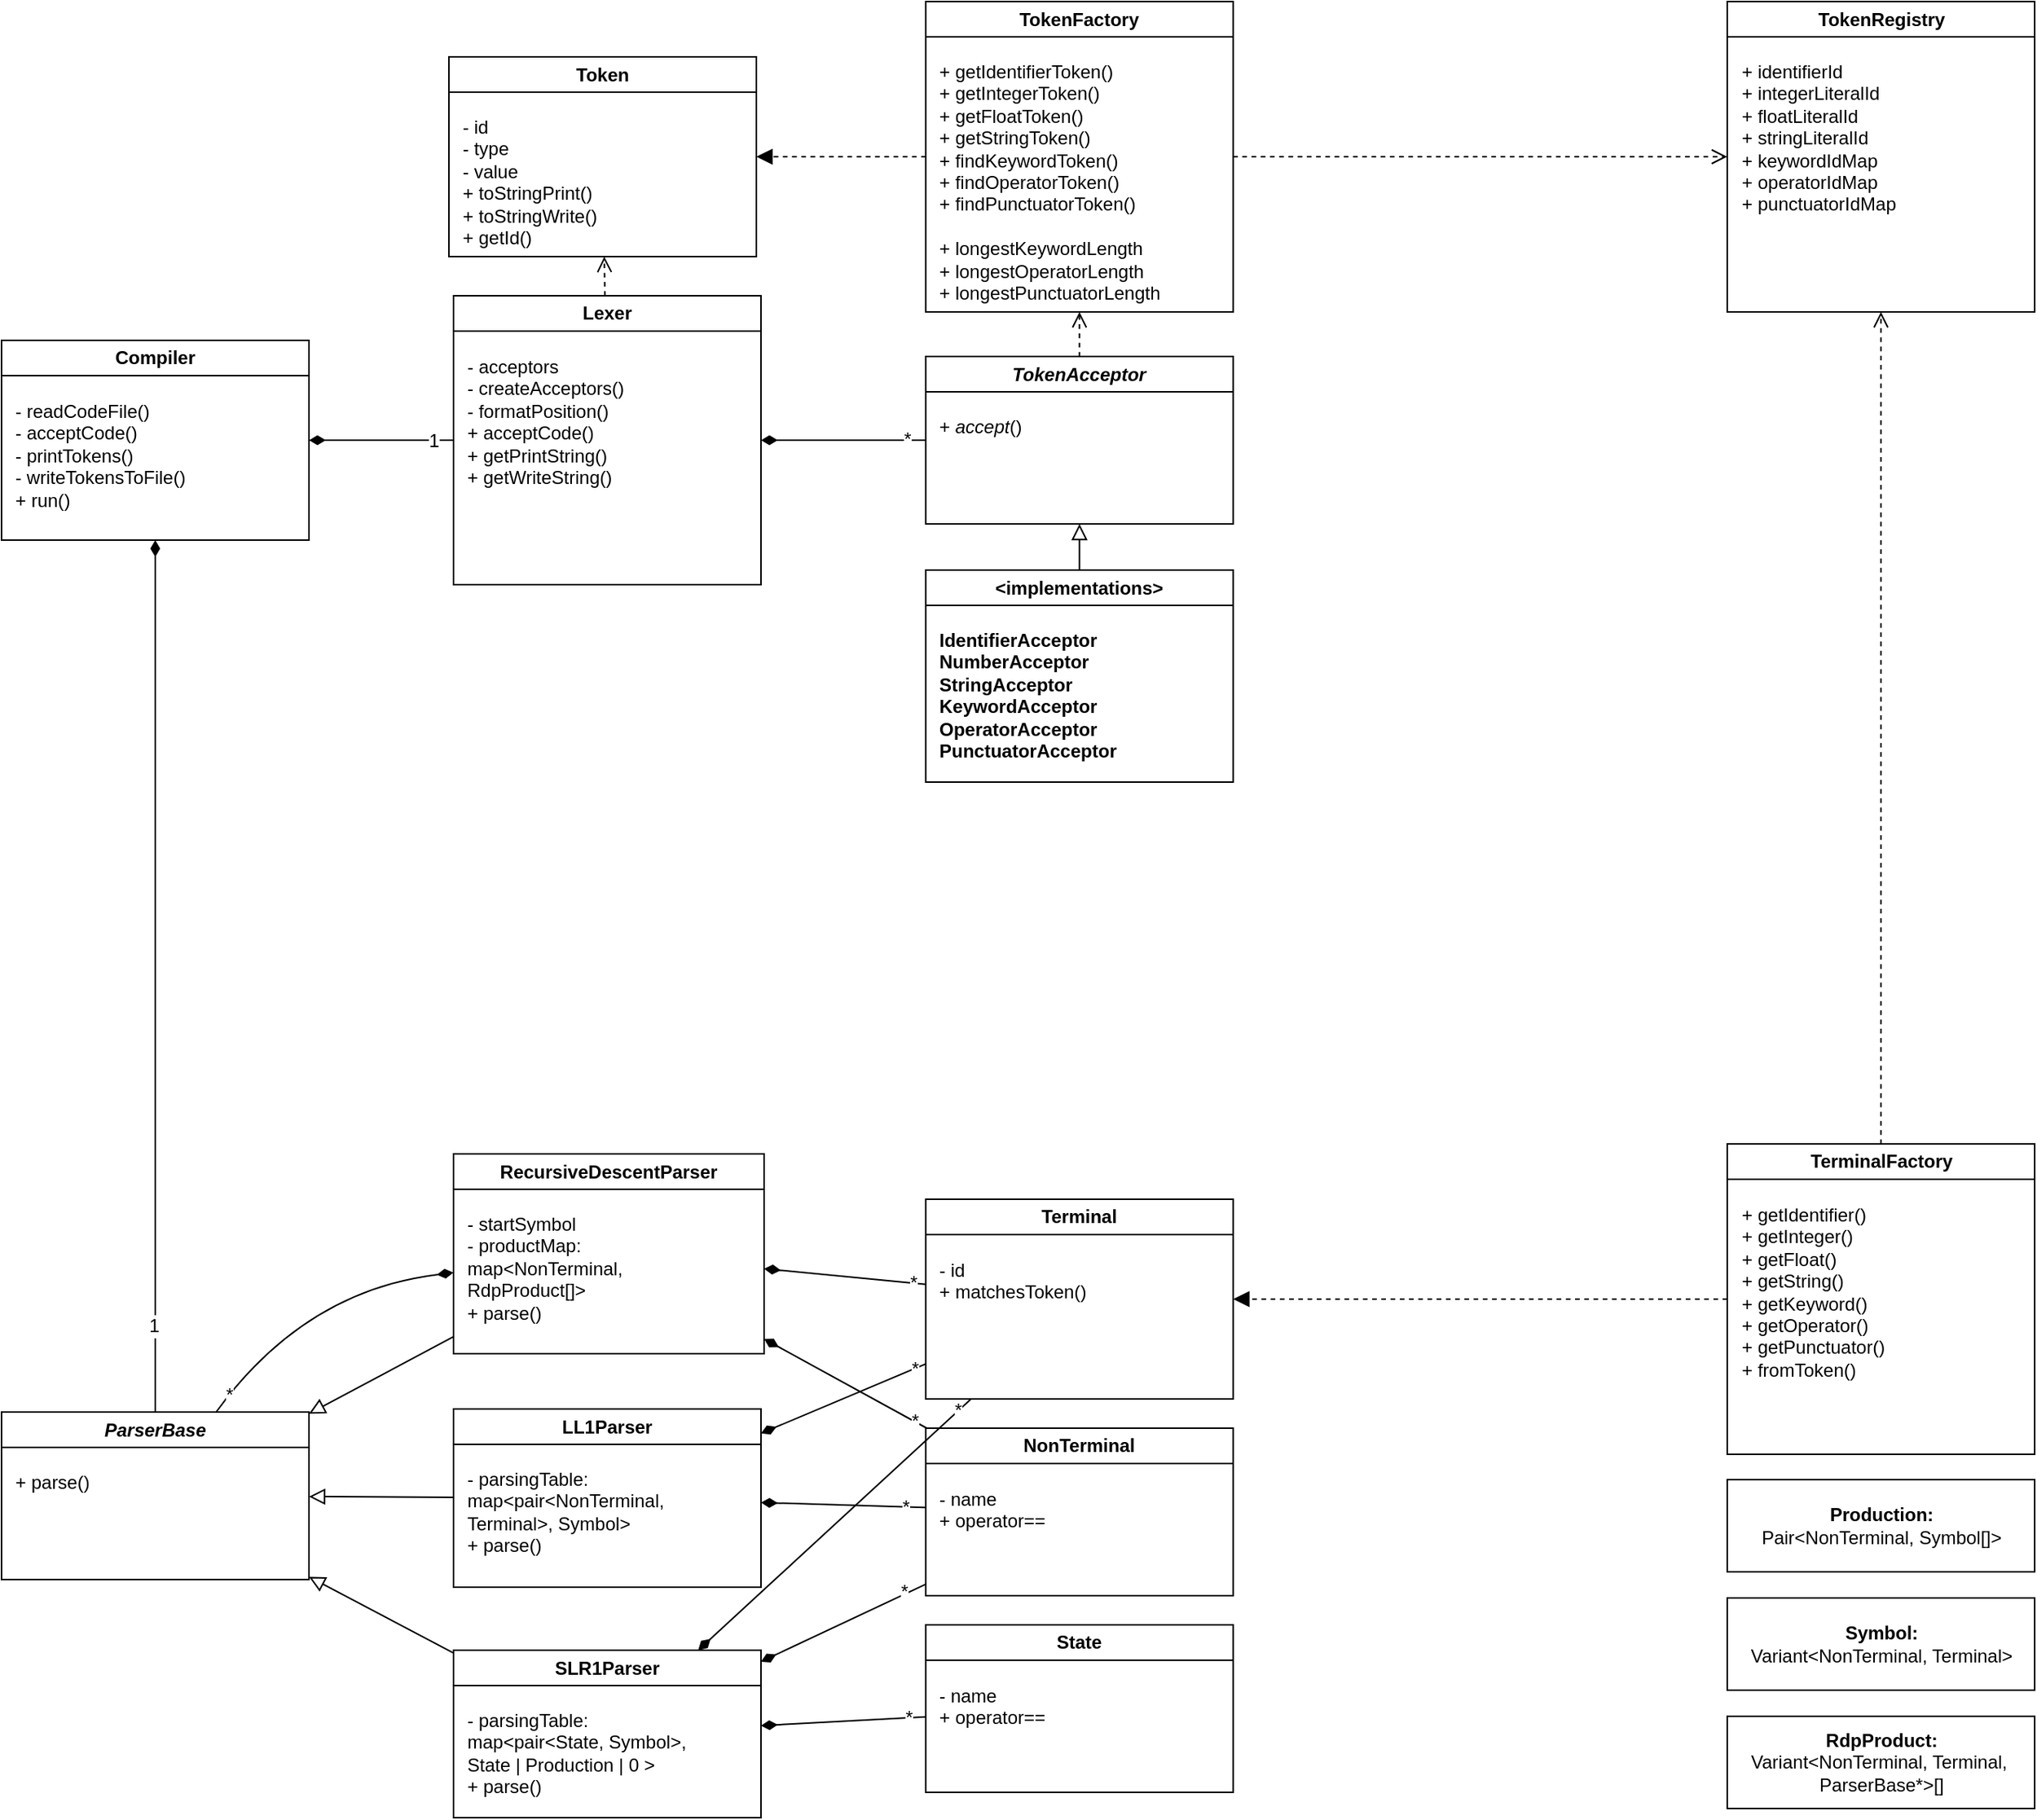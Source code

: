 <mxfile version="24.6.4" type="device">
  <diagram name="Page-1" id="7N9WVUdsvMsKPdyn0-jM">
    <mxGraphModel dx="860" dy="853" grid="0" gridSize="10" guides="1" tooltips="1" connect="1" arrows="1" fold="1" page="0" pageScale="1" pageWidth="850" pageHeight="1100" math="0" shadow="0">
      <root>
        <mxCell id="0" />
        <mxCell id="1" parent="0" />
        <mxCell id="OiriWq8W4zklkynLO_ME-1" value="Token" style="swimlane;whiteSpace=wrap;html=1;" parent="1" vertex="1">
          <mxGeometry x="371" y="-104" width="200" height="130" as="geometry" />
        </mxCell>
        <mxCell id="OiriWq8W4zklkynLO_ME-2" value="&lt;div style=&quot;font-size: 12px;&quot;&gt;- id&lt;/div&gt;&lt;div style=&quot;font-size: 12px;&quot;&gt;&lt;span style=&quot;background-color: initial;&quot;&gt;- type&lt;/span&gt;&lt;br&gt;&lt;/div&gt;&lt;div&gt;&lt;div&gt;- value&lt;/div&gt;&lt;/div&gt;+ toStringPrint()&lt;div style=&quot;font-size: 12px;&quot;&gt;+ toStringWrite()&lt;/div&gt;&lt;div style=&quot;font-size: 12px;&quot;&gt;+ getId()&lt;/div&gt;" style="text;html=1;align=left;verticalAlign=top;resizable=0;points=[];autosize=1;strokeColor=none;fillColor=none;fontSize=12;" parent="OiriWq8W4zklkynLO_ME-1" vertex="1">
          <mxGeometry x="7" y="32" width="105" height="98" as="geometry" />
        </mxCell>
        <mxCell id="3ae6ctg0LFmDyY3C9D6C-31" style="edgeStyle=none;curved=1;rounded=0;orthogonalLoop=1;jettySize=auto;html=1;fontSize=12;startSize=8;endSize=8;dashed=1;endArrow=open;endFill=0;" parent="1" source="IofMoC5QLbA6a7la50m4-1" target="OiriWq8W4zklkynLO_ME-1" edge="1">
          <mxGeometry relative="1" as="geometry">
            <Array as="points" />
          </mxGeometry>
        </mxCell>
        <mxCell id="IofMoC5QLbA6a7la50m4-1" value="Lexer" style="swimlane;whiteSpace=wrap;html=1;" parent="1" vertex="1">
          <mxGeometry x="374" y="51.5" width="200" height="188" as="geometry" />
        </mxCell>
        <mxCell id="IofMoC5QLbA6a7la50m4-2" value="&lt;div style=&quot;font-size: 12px;&quot;&gt;&lt;span style=&quot;background-color: initial; font-size: 12px;&quot;&gt;- acceptors&lt;/span&gt;&lt;/div&gt;&lt;div style=&quot;font-size: 12px;&quot;&gt;- createAcceptors()&lt;/div&gt;&lt;div&gt;- formatPosition()&lt;/div&gt;&lt;div&gt;&lt;span style=&quot;background-color: initial;&quot;&gt;+ acceptCode()&lt;/span&gt;&lt;/div&gt;&lt;div style=&quot;font-size: 12px;&quot;&gt;&lt;span style=&quot;background-color: initial;&quot;&gt;+ getPrintString()&lt;/span&gt;&lt;/div&gt;&lt;div style=&quot;font-size: 12px;&quot;&gt;&lt;span style=&quot;background-color: initial;&quot;&gt;+ getWriteString()&lt;/span&gt;&lt;/div&gt;" style="text;html=1;align=left;verticalAlign=top;resizable=0;points=[];autosize=1;strokeColor=none;fillColor=none;fontSize=12;" parent="IofMoC5QLbA6a7la50m4-1" vertex="1">
          <mxGeometry x="7" y="32" width="120" height="98" as="geometry" />
        </mxCell>
        <mxCell id="IofMoC5QLbA6a7la50m4-5" style="edgeStyle=none;curved=1;rounded=0;orthogonalLoop=1;jettySize=auto;html=1;fontSize=12;startSize=8;endSize=8;endArrow=diamondThin;endFill=1;" parent="1" source="IofMoC5QLbA6a7la50m4-3" target="IofMoC5QLbA6a7la50m4-1" edge="1">
          <mxGeometry relative="1" as="geometry" />
        </mxCell>
        <mxCell id="iqtWUtMe4JJvbguQZHi8-1" value="*" style="edgeLabel;html=1;align=center;verticalAlign=middle;resizable=0;points=[];fontSize=12;" parent="IofMoC5QLbA6a7la50m4-5" vertex="1" connectable="0">
          <mxGeometry x="-0.771" y="-1" relative="1" as="geometry">
            <mxPoint as="offset" />
          </mxGeometry>
        </mxCell>
        <mxCell id="IofMoC5QLbA6a7la50m4-3" value="&lt;i&gt;TokenAcceptor&lt;/i&gt;" style="swimlane;whiteSpace=wrap;html=1;" parent="1" vertex="1">
          <mxGeometry x="681.17" y="91" width="200" height="109" as="geometry" />
        </mxCell>
        <mxCell id="IofMoC5QLbA6a7la50m4-4" value="&lt;div style=&quot;font-size: 12px;&quot;&gt;&lt;span style=&quot;background-color: initial; font-size: 12px;&quot;&gt;+ &lt;/span&gt;&lt;i style=&quot;background-color: initial; font-size: 12px;&quot;&gt;accept&lt;/i&gt;&lt;span style=&quot;background-color: initial; font-size: 12px;&quot;&gt;()&lt;br&gt;&lt;/span&gt;&lt;/div&gt;" style="text;html=1;align=left;verticalAlign=top;resizable=0;points=[];autosize=1;strokeColor=none;fillColor=none;fontSize=12;" parent="IofMoC5QLbA6a7la50m4-3" vertex="1">
          <mxGeometry x="7" y="32" width="72" height="26" as="geometry" />
        </mxCell>
        <mxCell id="3ae6ctg0LFmDyY3C9D6C-23" style="edgeStyle=none;curved=1;rounded=0;orthogonalLoop=1;jettySize=auto;html=1;fontSize=12;startSize=8;endSize=8;endArrow=block;endFill=0;" parent="1" source="3ae6ctg0LFmDyY3C9D6C-15" target="IofMoC5QLbA6a7la50m4-3" edge="1">
          <mxGeometry relative="1" as="geometry" />
        </mxCell>
        <mxCell id="3ae6ctg0LFmDyY3C9D6C-15" value="&amp;lt;implementations&amp;gt;" style="swimlane;whiteSpace=wrap;html=1;" parent="1" vertex="1">
          <mxGeometry x="681.17" y="230" width="200" height="138" as="geometry" />
        </mxCell>
        <mxCell id="3ae6ctg0LFmDyY3C9D6C-16" value="&lt;div style=&quot;font-size: 12px;&quot;&gt;&lt;b style=&quot;background-color: initial;&quot;&gt;IdentifierAcceptor&lt;/b&gt;&lt;/div&gt;&lt;div style=&quot;font-size: 12px;&quot;&gt;&lt;b style=&quot;font-size: 12px;&quot;&gt;NumberAcceptor&lt;/b&gt;&lt;/div&gt;&lt;div style=&quot;font-size: 12px;&quot;&gt;&lt;b style=&quot;font-size: 12px;&quot;&gt;StringAcceptor&lt;/b&gt;&lt;/div&gt;&lt;div style=&quot;font-size: 12px;&quot;&gt;&lt;b style=&quot;font-size: 12px;&quot;&gt;KeywordAcceptor&lt;/b&gt;&lt;/div&gt;&lt;div style=&quot;font-size: 12px;&quot;&gt;&lt;b style=&quot;font-size: 12px;&quot;&gt;OperatorAcceptor&lt;/b&gt;&lt;/div&gt;&lt;div style=&quot;font-size: 12px;&quot;&gt;&lt;b style=&quot;font-size: 12px;&quot;&gt;Punctuator&lt;/b&gt;&lt;b style=&quot;background-color: initial; font-size: 12px;&quot;&gt;Acceptor&lt;/b&gt;&lt;/div&gt;" style="text;html=1;align=left;verticalAlign=top;resizable=0;points=[];autosize=1;strokeColor=none;fillColor=none;fontSize=12;" parent="3ae6ctg0LFmDyY3C9D6C-15" vertex="1">
          <mxGeometry x="7" y="32" width="133" height="98" as="geometry" />
        </mxCell>
        <mxCell id="kK8EmrhPtFe6YDkDOhob-1" value="TokenFactory" style="swimlane;whiteSpace=wrap;html=1;" parent="1" vertex="1">
          <mxGeometry x="681.17" y="-140" width="200" height="202" as="geometry">
            <mxRectangle x="965" y="268" width="136" height="26" as="alternateBounds" />
          </mxGeometry>
        </mxCell>
        <mxCell id="kK8EmrhPtFe6YDkDOhob-2" value="&lt;div&gt;&lt;span style=&quot;background-color: initial;&quot;&gt;+ getIdentifierToken()&lt;/span&gt;&lt;br&gt;&lt;/div&gt;&lt;div style=&quot;font-size: 12px;&quot;&gt;+ getIntegerToken()&lt;/div&gt;&lt;div style=&quot;font-size: 12px;&quot;&gt;&lt;div&gt;+ getFloatToken()&lt;/div&gt;&lt;/div&gt;&lt;div style=&quot;font-size: 12px;&quot;&gt;+ getStringToken()&lt;/div&gt;&lt;div style=&quot;font-size: 12px;&quot;&gt;+ findKeywordToken()&lt;/div&gt;&lt;div style=&quot;font-size: 12px;&quot;&gt;&lt;span style=&quot;background-color: initial;&quot;&gt;+&amp;nbsp;&lt;/span&gt;find&lt;span style=&quot;background-color: initial;&quot;&gt;OperatorToken&lt;/span&gt;&lt;span style=&quot;background-color: initial;&quot;&gt;(&lt;/span&gt;&lt;span style=&quot;background-color: initial;&quot;&gt;)&lt;/span&gt;&lt;/div&gt;&lt;div style=&quot;font-size: 12px;&quot;&gt;&lt;span style=&quot;background-color: initial;&quot;&gt;+&amp;nbsp;&lt;/span&gt;find&lt;span style=&quot;background-color: initial;&quot;&gt;PunctuatorToken(&lt;/span&gt;&lt;span style=&quot;background-color: initial;&quot;&gt;)&lt;/span&gt;&lt;/div&gt;&lt;div style=&quot;font-size: 12px;&quot;&gt;&lt;span style=&quot;background-color: initial;&quot;&gt;&lt;br&gt;&lt;/span&gt;&lt;/div&gt;&lt;div style=&quot;font-size: 12px;&quot;&gt;&lt;div&gt;+ longestKeywordLength&lt;/div&gt;&lt;div&gt;+ longestOperatorLength&lt;/div&gt;&lt;div&gt;+ longestPunctuatorLength&lt;/div&gt;&lt;/div&gt;" style="text;html=1;align=left;verticalAlign=top;resizable=0;points=[];autosize=1;strokeColor=none;fillColor=none;fontSize=12;" parent="kK8EmrhPtFe6YDkDOhob-1" vertex="1">
          <mxGeometry x="7" y="32" width="162" height="170" as="geometry" />
        </mxCell>
        <mxCell id="kK8EmrhPtFe6YDkDOhob-3" style="edgeStyle=none;curved=1;rounded=0;orthogonalLoop=1;jettySize=auto;html=1;fontSize=12;startSize=8;endSize=8;endArrow=block;endFill=1;dashed=1;" parent="1" source="kK8EmrhPtFe6YDkDOhob-1" target="OiriWq8W4zklkynLO_ME-1" edge="1">
          <mxGeometry relative="1" as="geometry">
            <mxPoint x="871" y="156" as="sourcePoint" />
            <mxPoint x="975" y="156" as="targetPoint" />
          </mxGeometry>
        </mxCell>
        <mxCell id="iqtWUtMe4JJvbguQZHi8-2" style="edgeStyle=none;curved=1;rounded=0;orthogonalLoop=1;jettySize=auto;html=1;fontSize=12;startSize=8;endSize=8;endArrow=open;endFill=0;dashed=1;" parent="1" source="IofMoC5QLbA6a7la50m4-3" target="kK8EmrhPtFe6YDkDOhob-1" edge="1">
          <mxGeometry relative="1" as="geometry">
            <mxPoint x="871" y="156" as="sourcePoint" />
            <mxPoint x="975" y="156" as="targetPoint" />
          </mxGeometry>
        </mxCell>
        <mxCell id="jvB1Ljgib8Ljobi6kKoj-1" value="Compiler" style="swimlane;whiteSpace=wrap;html=1;" parent="1" vertex="1">
          <mxGeometry x="80" y="80.5" width="200" height="130" as="geometry" />
        </mxCell>
        <mxCell id="jvB1Ljgib8Ljobi6kKoj-2" value="&lt;div style=&quot;font-size: 12px;&quot;&gt;&lt;span style=&quot;background-color: initial;&quot;&gt;- readCodeFile()&lt;/span&gt;&lt;br&gt;&lt;/div&gt;&lt;div style=&quot;font-size: 12px;&quot;&gt;&lt;span style=&quot;background-color: initial;&quot;&gt;- acceptCode()&lt;/span&gt;&lt;/div&gt;&lt;div style=&quot;font-size: 12px;&quot;&gt;&lt;span style=&quot;background-color: initial;&quot;&gt;- printTokens()&lt;/span&gt;&lt;br&gt;&lt;/div&gt;&lt;div style=&quot;font-size: 12px;&quot;&gt;- writeTokensToFile()&lt;/div&gt;&lt;div style=&quot;font-size: 12px;&quot;&gt;&lt;span style=&quot;background-color: initial;&quot;&gt;+ run(&lt;/span&gt;&lt;span style=&quot;background-color: initial;&quot;&gt;)&lt;/span&gt;&lt;br&gt;&lt;/div&gt;" style="text;html=1;align=left;verticalAlign=top;resizable=0;points=[];autosize=1;strokeColor=none;fillColor=none;fontSize=12;" parent="jvB1Ljgib8Ljobi6kKoj-1" vertex="1">
          <mxGeometry x="7" y="32" width="129" height="84" as="geometry" />
        </mxCell>
        <mxCell id="jvB1Ljgib8Ljobi6kKoj-3" style="edgeStyle=none;curved=1;rounded=0;orthogonalLoop=1;jettySize=auto;html=1;fontSize=12;startSize=8;endSize=8;endArrow=diamondThin;endFill=1;" parent="1" source="IofMoC5QLbA6a7la50m4-1" target="jvB1Ljgib8Ljobi6kKoj-1" edge="1">
          <mxGeometry relative="1" as="geometry">
            <mxPoint x="671" y="156" as="sourcePoint" />
            <mxPoint x="574" y="156" as="targetPoint" />
          </mxGeometry>
        </mxCell>
        <mxCell id="eMEHLj6SgMxFBWr-5eaE-38" value="1" style="edgeLabel;html=1;align=center;verticalAlign=middle;resizable=0;points=[];fontSize=12;" parent="jvB1Ljgib8Ljobi6kKoj-3" vertex="1" connectable="0">
          <mxGeometry x="-0.726" relative="1" as="geometry">
            <mxPoint as="offset" />
          </mxGeometry>
        </mxCell>
        <mxCell id="eMEHLj6SgMxFBWr-5eaE-9" style="edgeStyle=none;curved=1;rounded=0;orthogonalLoop=1;jettySize=auto;html=1;fontSize=12;startSize=8;endSize=8;endArrow=block;endFill=0;" parent="1" source="jvB1Ljgib8Ljobi6kKoj-11" target="eMEHLj6SgMxFBWr-5eaE-1" edge="1">
          <mxGeometry relative="1" as="geometry" />
        </mxCell>
        <mxCell id="jvB1Ljgib8Ljobi6kKoj-11" value="RecursiveDescentParser" style="swimlane;whiteSpace=wrap;html=1;" parent="1" vertex="1">
          <mxGeometry x="374" y="610" width="202" height="130" as="geometry" />
        </mxCell>
        <mxCell id="jvB1Ljgib8Ljobi6kKoj-12" value="&lt;div style=&quot;font-size: 12px;&quot;&gt;&lt;span style=&quot;background-color: initial;&quot;&gt;- startSymbol&lt;/span&gt;&lt;/div&gt;&lt;div style=&quot;font-size: 12px;&quot;&gt;&lt;span style=&quot;background-color: initial;&quot;&gt;- productMap:&amp;nbsp;&lt;/span&gt;&lt;/div&gt;&lt;div style=&quot;font-size: 12px;&quot;&gt;&lt;span style=&quot;background-color: initial;&quot;&gt;map&amp;lt;NonTerminal,&lt;/span&gt;&lt;/div&gt;&lt;div style=&quot;font-size: 12px;&quot;&gt;&lt;span style=&quot;background-color: initial;&quot;&gt;RdpProduct[]&amp;gt;&lt;/span&gt;&lt;/div&gt;&lt;div style=&quot;font-size: 12px;&quot;&gt;&lt;span style=&quot;background-color: initial;&quot;&gt;+ parse()&lt;/span&gt;&lt;br&gt;&lt;/div&gt;" style="text;html=1;align=left;verticalAlign=top;resizable=0;points=[];autosize=1;strokeColor=none;fillColor=none;fontSize=12;" parent="jvB1Ljgib8Ljobi6kKoj-11" vertex="1">
          <mxGeometry x="7" y="32" width="119" height="84" as="geometry" />
        </mxCell>
        <mxCell id="eMEHLj6SgMxFBWr-5eaE-10" style="edgeStyle=none;curved=1;rounded=0;orthogonalLoop=1;jettySize=auto;html=1;fontSize=12;startSize=8;endSize=8;endArrow=block;endFill=0;" parent="1" source="-sPlnjH7zTuTID29Tyg8-11" target="eMEHLj6SgMxFBWr-5eaE-1" edge="1">
          <mxGeometry relative="1" as="geometry" />
        </mxCell>
        <mxCell id="-sPlnjH7zTuTID29Tyg8-11" value="LL1Parser" style="swimlane;whiteSpace=wrap;html=1;" parent="1" vertex="1">
          <mxGeometry x="374" y="776" width="200" height="116" as="geometry" />
        </mxCell>
        <mxCell id="-sPlnjH7zTuTID29Tyg8-12" value="&lt;div style=&quot;font-size: 12px;&quot;&gt;- parsingTable:&amp;nbsp;&lt;/div&gt;&lt;div style=&quot;font-size: 12px;&quot;&gt;map&amp;lt;pair&amp;lt;NonTerminal,&lt;/div&gt;&lt;div style=&quot;font-size: 12px;&quot;&gt;&lt;span style=&quot;background-color: initial;&quot;&gt;Terminal&lt;/span&gt;&amp;gt;, Symbol&lt;span style=&quot;background-color: initial;&quot;&gt;&amp;gt;&lt;/span&gt;&lt;/div&gt;&lt;div style=&quot;font-size: 12px;&quot;&gt;+ parse()&lt;/div&gt;" style="text;html=1;align=left;verticalAlign=top;resizable=0;points=[];autosize=1;strokeColor=none;fillColor=none;fontSize=12;" parent="-sPlnjH7zTuTID29Tyg8-11" vertex="1">
          <mxGeometry x="7" y="32" width="146" height="70" as="geometry" />
        </mxCell>
        <mxCell id="-sPlnjH7zTuTID29Tyg8-23" style="edgeStyle=none;curved=1;rounded=0;orthogonalLoop=1;jettySize=auto;html=1;fontSize=12;startSize=8;endSize=8;endArrow=diamondThin;endFill=1;" parent="1" source="-sPlnjH7zTuTID29Tyg8-15" target="-sPlnjH7zTuTID29Tyg8-11" edge="1">
          <mxGeometry relative="1" as="geometry" />
        </mxCell>
        <mxCell id="eMEHLj6SgMxFBWr-5eaE-14" value="*" style="edgeLabel;html=1;align=center;verticalAlign=middle;resizable=0;points=[];fontSize=12;" parent="-sPlnjH7zTuTID29Tyg8-23" vertex="1" connectable="0">
          <mxGeometry x="-0.754" relative="1" as="geometry">
            <mxPoint as="offset" />
          </mxGeometry>
        </mxCell>
        <mxCell id="-sPlnjH7zTuTID29Tyg8-15" value="NonTerminal" style="swimlane;whiteSpace=wrap;html=1;" parent="1" vertex="1">
          <mxGeometry x="681.17" y="788.5" width="200" height="109" as="geometry" />
        </mxCell>
        <mxCell id="-sPlnjH7zTuTID29Tyg8-16" value="&lt;div style=&quot;font-size: 12px;&quot;&gt;- name&lt;/div&gt;&lt;div style=&quot;font-size: 12px;&quot;&gt;+ operator==&lt;/div&gt;" style="text;html=1;align=left;verticalAlign=top;resizable=0;points=[];autosize=1;strokeColor=none;fillColor=none;fontSize=12;" parent="-sPlnjH7zTuTID29Tyg8-15" vertex="1">
          <mxGeometry x="7" y="32" width="87" height="41" as="geometry" />
        </mxCell>
        <mxCell id="eMEHLj6SgMxFBWr-5eaE-11" style="edgeStyle=none;curved=1;rounded=0;orthogonalLoop=1;jettySize=auto;html=1;fontSize=12;startSize=8;endSize=8;endArrow=block;endFill=0;" parent="1" source="-sPlnjH7zTuTID29Tyg8-36" target="eMEHLj6SgMxFBWr-5eaE-1" edge="1">
          <mxGeometry relative="1" as="geometry" />
        </mxCell>
        <mxCell id="-sPlnjH7zTuTID29Tyg8-36" value="SLR1Parser" style="swimlane;whiteSpace=wrap;html=1;" parent="1" vertex="1">
          <mxGeometry x="374" y="933" width="200" height="109" as="geometry" />
        </mxCell>
        <mxCell id="-sPlnjH7zTuTID29Tyg8-37" value="&lt;div style=&quot;font-size: 12px;&quot;&gt;- parsingTable:&amp;nbsp;&lt;/div&gt;&lt;div style=&quot;font-size: 12px;&quot;&gt;map&amp;lt;pair&amp;lt;State, Symbol&lt;span style=&quot;background-color: initial;&quot;&gt;&amp;gt;,&amp;nbsp;&lt;/span&gt;&lt;/div&gt;&lt;div style=&quot;font-size: 12px;&quot;&gt;&lt;span style=&quot;background-color: initial;&quot;&gt;State | Production |&amp;nbsp;&lt;/span&gt;&lt;span style=&quot;background-color: initial;&quot;&gt;0 &amp;gt;&lt;/span&gt;&lt;/div&gt;&lt;div style=&quot;font-size: 12px;&quot;&gt;+ parse()&lt;/div&gt;" style="text;html=1;align=left;verticalAlign=top;resizable=0;points=[];autosize=1;strokeColor=none;fillColor=none;fontSize=12;" parent="-sPlnjH7zTuTID29Tyg8-36" vertex="1">
          <mxGeometry x="7" y="32" width="164" height="70" as="geometry" />
        </mxCell>
        <mxCell id="-sPlnjH7zTuTID29Tyg8-38" style="edgeStyle=none;curved=1;rounded=0;orthogonalLoop=1;jettySize=auto;html=1;fontSize=12;startSize=8;endSize=8;endArrow=diamondThin;endFill=1;" parent="1" source="-sPlnjH7zTuTID29Tyg8-15" target="-sPlnjH7zTuTID29Tyg8-36" edge="1">
          <mxGeometry relative="1" as="geometry" />
        </mxCell>
        <mxCell id="eMEHLj6SgMxFBWr-5eaE-15" value="*" style="edgeLabel;html=1;align=center;verticalAlign=middle;resizable=0;points=[];fontSize=12;" parent="-sPlnjH7zTuTID29Tyg8-38" vertex="1" connectable="0">
          <mxGeometry x="-0.754" y="-2" relative="1" as="geometry">
            <mxPoint as="offset" />
          </mxGeometry>
        </mxCell>
        <mxCell id="-sPlnjH7zTuTID29Tyg8-41" value="State" style="swimlane;whiteSpace=wrap;html=1;" parent="1" vertex="1">
          <mxGeometry x="681.17" y="916.5" width="200" height="109" as="geometry" />
        </mxCell>
        <mxCell id="-sPlnjH7zTuTID29Tyg8-42" value="&lt;div style=&quot;font-size: 12px;&quot;&gt;- name&lt;/div&gt;&lt;div style=&quot;font-size: 12px;&quot;&gt;+ operator==&lt;/div&gt;" style="text;html=1;align=left;verticalAlign=top;resizable=0;points=[];autosize=1;strokeColor=none;fillColor=none;fontSize=12;" parent="-sPlnjH7zTuTID29Tyg8-41" vertex="1">
          <mxGeometry x="7" y="32" width="87" height="41" as="geometry" />
        </mxCell>
        <mxCell id="-sPlnjH7zTuTID29Tyg8-43" style="edgeStyle=none;curved=1;rounded=0;orthogonalLoop=1;jettySize=auto;html=1;fontSize=12;startSize=8;endSize=8;endArrow=diamondThin;endFill=1;" parent="1" source="-sPlnjH7zTuTID29Tyg8-41" target="-sPlnjH7zTuTID29Tyg8-36" edge="1">
          <mxGeometry relative="1" as="geometry">
            <mxPoint x="725" y="1122" as="sourcePoint" />
            <mxPoint x="584" y="1027" as="targetPoint" />
          </mxGeometry>
        </mxCell>
        <mxCell id="eMEHLj6SgMxFBWr-5eaE-16" value="*" style="edgeLabel;html=1;align=center;verticalAlign=middle;resizable=0;points=[];fontSize=12;" parent="-sPlnjH7zTuTID29Tyg8-43" vertex="1" connectable="0">
          <mxGeometry x="-0.727" y="3" relative="1" as="geometry">
            <mxPoint x="3" y="-3" as="offset" />
          </mxGeometry>
        </mxCell>
        <mxCell id="eMEHLj6SgMxFBWr-5eaE-1" value="&lt;i&gt;ParserBase&lt;/i&gt;" style="swimlane;whiteSpace=wrap;html=1;" parent="1" vertex="1">
          <mxGeometry x="80" y="778" width="200" height="109" as="geometry" />
        </mxCell>
        <mxCell id="eMEHLj6SgMxFBWr-5eaE-2" value="&lt;div style=&quot;font-size: 12px;&quot;&gt;&lt;span style=&quot;background-color: initial;&quot;&gt;+ parse()&lt;/span&gt;&lt;br&gt;&lt;/div&gt;" style="text;html=1;align=left;verticalAlign=top;resizable=0;points=[];autosize=1;strokeColor=none;fillColor=none;fontSize=12;" parent="eMEHLj6SgMxFBWr-5eaE-1" vertex="1">
          <mxGeometry x="7" y="32" width="66" height="26" as="geometry" />
        </mxCell>
        <mxCell id="eMEHLj6SgMxFBWr-5eaE-21" style="edgeStyle=none;curved=1;rounded=0;orthogonalLoop=1;jettySize=auto;html=1;fontSize=12;startSize=8;endSize=8;endArrow=diamondThin;endFill=1;" parent="1" source="eMEHLj6SgMxFBWr-5eaE-41" target="-sPlnjH7zTuTID29Tyg8-11" edge="1">
          <mxGeometry relative="1" as="geometry">
            <mxPoint x="627" y="803" as="sourcePoint" />
            <mxPoint x="584" y="864" as="targetPoint" />
          </mxGeometry>
        </mxCell>
        <mxCell id="eMEHLj6SgMxFBWr-5eaE-50" value="*" style="edgeLabel;html=1;align=center;verticalAlign=middle;resizable=0;points=[];fontSize=12;" parent="eMEHLj6SgMxFBWr-5eaE-21" vertex="1" connectable="0">
          <mxGeometry x="-0.852" relative="1" as="geometry">
            <mxPoint as="offset" />
          </mxGeometry>
        </mxCell>
        <mxCell id="eMEHLj6SgMxFBWr-5eaE-23" style="edgeStyle=none;curved=1;rounded=0;orthogonalLoop=1;jettySize=auto;html=1;fontSize=12;startSize=8;endSize=8;endArrow=diamondThin;endFill=1;" parent="1" source="eMEHLj6SgMxFBWr-5eaE-41" target="-sPlnjH7zTuTID29Tyg8-36" edge="1">
          <mxGeometry relative="1" as="geometry">
            <mxPoint x="1020" y="228" as="sourcePoint" />
            <mxPoint x="530" y="809" as="targetPoint" />
          </mxGeometry>
        </mxCell>
        <mxCell id="eMEHLj6SgMxFBWr-5eaE-43" value="*" style="edgeLabel;html=1;align=center;verticalAlign=middle;resizable=0;points=[];fontSize=12;" parent="eMEHLj6SgMxFBWr-5eaE-23" vertex="1" connectable="0">
          <mxGeometry x="-0.925" y="2" relative="1" as="geometry">
            <mxPoint x="-4" as="offset" />
          </mxGeometry>
        </mxCell>
        <mxCell id="eMEHLj6SgMxFBWr-5eaE-39" style="edgeStyle=none;curved=1;rounded=0;orthogonalLoop=1;jettySize=auto;html=1;fontSize=12;startSize=8;endSize=8;endArrow=diamondThin;endFill=1;" parent="1" source="eMEHLj6SgMxFBWr-5eaE-1" target="jvB1Ljgib8Ljobi6kKoj-1" edge="1">
          <mxGeometry relative="1" as="geometry">
            <mxPoint x="374" y="156" as="sourcePoint" />
            <mxPoint x="290" y="156" as="targetPoint" />
          </mxGeometry>
        </mxCell>
        <mxCell id="eMEHLj6SgMxFBWr-5eaE-40" value="1" style="edgeLabel;html=1;align=center;verticalAlign=middle;resizable=0;points=[];fontSize=12;" parent="eMEHLj6SgMxFBWr-5eaE-39" vertex="1" connectable="0">
          <mxGeometry x="-0.726" relative="1" as="geometry">
            <mxPoint x="-1" y="21" as="offset" />
          </mxGeometry>
        </mxCell>
        <mxCell id="eMEHLj6SgMxFBWr-5eaE-41" value="Terminal" style="swimlane;whiteSpace=wrap;html=1;" parent="1" vertex="1">
          <mxGeometry x="681.17" y="639.5" width="200" height="130" as="geometry" />
        </mxCell>
        <mxCell id="eMEHLj6SgMxFBWr-5eaE-42" value="&lt;div style=&quot;font-size: 12px;&quot;&gt;- id&lt;/div&gt;&lt;div style=&quot;font-size: 12px;&quot;&gt;&lt;span style=&quot;background-color: initial;&quot;&gt;+ matchesToken()&lt;/span&gt;&lt;br&gt;&lt;/div&gt;" style="text;html=1;align=left;verticalAlign=top;resizable=0;points=[];autosize=1;strokeColor=none;fillColor=none;fontSize=12;" parent="eMEHLj6SgMxFBWr-5eaE-41" vertex="1">
          <mxGeometry x="7" y="32" width="114" height="41" as="geometry" />
        </mxCell>
        <mxCell id="eMEHLj6SgMxFBWr-5eaE-45" value="TerminalFactory" style="swimlane;whiteSpace=wrap;html=1;" parent="1" vertex="1">
          <mxGeometry x="1202.5" y="603.5" width="200" height="202" as="geometry">
            <mxRectangle x="965" y="268" width="136" height="26" as="alternateBounds" />
          </mxGeometry>
        </mxCell>
        <mxCell id="eMEHLj6SgMxFBWr-5eaE-46" value="&lt;div&gt;&lt;span style=&quot;background-color: initial;&quot;&gt;+ getIdentifier&lt;/span&gt;&lt;span style=&quot;background-color: initial;&quot;&gt;()&lt;/span&gt;&lt;/div&gt;&lt;div&gt;+ getInteger&lt;span style=&quot;background-color: initial;&quot;&gt;()&lt;/span&gt;&lt;/div&gt;&lt;div&gt;+ getFloat&lt;span style=&quot;background-color: initial;&quot;&gt;()&lt;/span&gt;&lt;/div&gt;&lt;div&gt;+ getString&lt;span style=&quot;background-color: initial;&quot;&gt;()&lt;/span&gt;&lt;/div&gt;&lt;div&gt;+ getKeyword&lt;span style=&quot;background-color: initial;&quot;&gt;()&lt;/span&gt;&lt;/div&gt;&lt;div&gt;&lt;span style=&quot;background-color: initial;&quot;&gt;+&amp;nbsp;&lt;/span&gt;get&lt;span style=&quot;background-color: initial;&quot;&gt;Operator&lt;/span&gt;&lt;span style=&quot;background-color: initial;&quot;&gt;(&lt;/span&gt;&lt;span style=&quot;background-color: initial;&quot;&gt;)&lt;/span&gt;&lt;/div&gt;&lt;div&gt;&lt;span style=&quot;background-color: initial;&quot;&gt;+&amp;nbsp;&lt;/span&gt;get&lt;span style=&quot;background-color: initial;&quot;&gt;Punctuator&lt;/span&gt;&lt;span style=&quot;background-color: initial;&quot;&gt;(&lt;/span&gt;&lt;span style=&quot;background-color: initial;&quot;&gt;)&lt;/span&gt;&lt;/div&gt;&lt;div&gt;&lt;span style=&quot;background-color: initial;&quot;&gt;+ fromToken()&lt;/span&gt;&lt;/div&gt;" style="text;html=1;align=left;verticalAlign=top;resizable=0;points=[];autosize=1;strokeColor=none;fillColor=none;fontSize=12;" parent="eMEHLj6SgMxFBWr-5eaE-45" vertex="1">
          <mxGeometry x="7" y="32" width="111" height="127" as="geometry" />
        </mxCell>
        <mxCell id="eMEHLj6SgMxFBWr-5eaE-47" style="edgeStyle=none;curved=1;rounded=0;orthogonalLoop=1;jettySize=auto;html=1;fontSize=12;startSize=8;endSize=8;endArrow=block;endFill=1;dashed=1;" parent="1" source="eMEHLj6SgMxFBWr-5eaE-45" target="eMEHLj6SgMxFBWr-5eaE-41" edge="1">
          <mxGeometry relative="1" as="geometry">
            <mxPoint x="908" y="114" as="sourcePoint" />
            <mxPoint x="1376" y="357" as="targetPoint" />
          </mxGeometry>
        </mxCell>
        <mxCell id="eMEHLj6SgMxFBWr-5eaE-51" value="TokenRegistry" style="swimlane;whiteSpace=wrap;html=1;" parent="1" vertex="1">
          <mxGeometry x="1202.5" y="-140" width="200" height="202" as="geometry">
            <mxRectangle x="965" y="268" width="136" height="26" as="alternateBounds" />
          </mxGeometry>
        </mxCell>
        <mxCell id="eMEHLj6SgMxFBWr-5eaE-52" value="&lt;div&gt;&lt;span style=&quot;background-color: initial;&quot;&gt;+ identifierId&lt;/span&gt;&lt;br&gt;&lt;/div&gt;&lt;div style=&quot;font-size: 12px;&quot;&gt;+ integerLiteralId&lt;/div&gt;&lt;div style=&quot;font-size: 12px;&quot;&gt;&lt;div&gt;+ floatLiteralId&lt;/div&gt;&lt;/div&gt;&lt;div style=&quot;font-size: 12px;&quot;&gt;+ stringLiteralId&lt;/div&gt;&lt;div style=&quot;font-size: 12px;&quot;&gt;+ keywordIdMap&lt;/div&gt;&lt;div style=&quot;font-size: 12px;&quot;&gt;&lt;span style=&quot;background-color: initial;&quot;&gt;+ operatorIdMap&lt;/span&gt;&lt;/div&gt;&lt;div style=&quot;font-size: 12px;&quot;&gt;&lt;span style=&quot;background-color: initial;&quot;&gt;+ punctuatorIdMap&lt;/span&gt;&lt;/div&gt;" style="text;html=1;align=left;verticalAlign=top;resizable=0;points=[];autosize=1;strokeColor=none;fillColor=none;fontSize=12;" parent="eMEHLj6SgMxFBWr-5eaE-51" vertex="1">
          <mxGeometry x="7" y="32" width="118" height="113" as="geometry" />
        </mxCell>
        <mxCell id="eMEHLj6SgMxFBWr-5eaE-53" style="edgeStyle=none;curved=1;rounded=0;orthogonalLoop=1;jettySize=auto;html=1;fontSize=12;startSize=8;endSize=8;endArrow=open;endFill=0;dashed=1;" parent="1" source="kK8EmrhPtFe6YDkDOhob-1" target="eMEHLj6SgMxFBWr-5eaE-51" edge="1">
          <mxGeometry relative="1" as="geometry">
            <mxPoint x="791" y="101" as="sourcePoint" />
            <mxPoint x="791" y="72" as="targetPoint" />
          </mxGeometry>
        </mxCell>
        <mxCell id="eMEHLj6SgMxFBWr-5eaE-54" style="edgeStyle=none;curved=1;rounded=0;orthogonalLoop=1;jettySize=auto;html=1;fontSize=12;startSize=8;endSize=8;endArrow=open;endFill=0;dashed=1;" parent="1" source="eMEHLj6SgMxFBWr-5eaE-45" target="eMEHLj6SgMxFBWr-5eaE-51" edge="1">
          <mxGeometry relative="1" as="geometry">
            <mxPoint x="891" y="-45" as="sourcePoint" />
            <mxPoint x="1043" y="-68" as="targetPoint" />
          </mxGeometry>
        </mxCell>
        <mxCell id="eMEHLj6SgMxFBWr-5eaE-58" value="&lt;b&gt;Production:&lt;/b&gt;&lt;div&gt;Pair&amp;lt;NonTerminal,&amp;nbsp;&lt;span style=&quot;background-color: initial;&quot;&gt;Symbol[]&amp;gt;&lt;/span&gt;&lt;/div&gt;" style="rounded=0;whiteSpace=wrap;html=1;" parent="1" vertex="1">
          <mxGeometry x="1202.5" y="822" width="200" height="60" as="geometry" />
        </mxCell>
        <mxCell id="eMEHLj6SgMxFBWr-5eaE-59" value="&lt;b&gt;Symbol:&lt;/b&gt;&lt;div&gt;Variant&amp;lt;NonTerminal, Terminal&amp;gt;&lt;/div&gt;" style="rounded=0;whiteSpace=wrap;html=1;" parent="1" vertex="1">
          <mxGeometry x="1202.5" y="899" width="200" height="60" as="geometry" />
        </mxCell>
        <mxCell id="c0hR3k8LjfP9vzMarSxn-1" style="edgeStyle=none;curved=1;rounded=0;orthogonalLoop=1;jettySize=auto;html=1;fontSize=12;startSize=8;endSize=8;endArrow=diamondThin;endFill=1;" parent="1" source="eMEHLj6SgMxFBWr-5eaE-41" target="jvB1Ljgib8Ljobi6kKoj-11" edge="1">
          <mxGeometry relative="1" as="geometry">
            <mxPoint x="901" y="844" as="sourcePoint" />
            <mxPoint x="584" y="844" as="targetPoint" />
          </mxGeometry>
        </mxCell>
        <mxCell id="c0hR3k8LjfP9vzMarSxn-2" value="*" style="edgeLabel;html=1;align=center;verticalAlign=middle;resizable=0;points=[];fontSize=12;" parent="c0hR3k8LjfP9vzMarSxn-1" vertex="1" connectable="0">
          <mxGeometry x="-0.852" relative="1" as="geometry">
            <mxPoint as="offset" />
          </mxGeometry>
        </mxCell>
        <mxCell id="c0hR3k8LjfP9vzMarSxn-3" style="edgeStyle=none;curved=1;rounded=0;orthogonalLoop=1;jettySize=auto;html=1;fontSize=12;startSize=8;endSize=8;endArrow=diamondThin;endFill=1;" parent="1" source="-sPlnjH7zTuTID29Tyg8-15" target="jvB1Ljgib8Ljobi6kKoj-11" edge="1">
          <mxGeometry relative="1" as="geometry">
            <mxPoint x="901" y="813" as="sourcePoint" />
            <mxPoint x="586" y="716" as="targetPoint" />
          </mxGeometry>
        </mxCell>
        <mxCell id="c0hR3k8LjfP9vzMarSxn-4" value="*" style="edgeLabel;html=1;align=center;verticalAlign=middle;resizable=0;points=[];fontSize=12;" parent="c0hR3k8LjfP9vzMarSxn-3" vertex="1" connectable="0">
          <mxGeometry x="-0.852" relative="1" as="geometry">
            <mxPoint as="offset" />
          </mxGeometry>
        </mxCell>
        <mxCell id="c0hR3k8LjfP9vzMarSxn-5" style="edgeStyle=none;curved=1;rounded=0;orthogonalLoop=1;jettySize=auto;html=1;fontSize=12;startSize=8;endSize=8;endArrow=diamondThin;endFill=1;" parent="1" source="eMEHLj6SgMxFBWr-5eaE-1" target="jvB1Ljgib8Ljobi6kKoj-11" edge="1">
          <mxGeometry relative="1" as="geometry">
            <mxPoint x="738" y="943" as="sourcePoint" />
            <mxPoint x="549" y="750" as="targetPoint" />
            <Array as="points">
              <mxPoint x="277" y="699" />
            </Array>
          </mxGeometry>
        </mxCell>
        <mxCell id="c0hR3k8LjfP9vzMarSxn-6" value="*" style="edgeLabel;html=1;align=center;verticalAlign=middle;resizable=0;points=[];fontSize=12;" parent="c0hR3k8LjfP9vzMarSxn-5" vertex="1" connectable="0">
          <mxGeometry x="-0.852" relative="1" as="geometry">
            <mxPoint as="offset" />
          </mxGeometry>
        </mxCell>
        <mxCell id="7v2I96DNq0qkmygxdBna-1" value="&lt;b&gt;RdpProduct:&lt;/b&gt;&lt;div&gt;Variant&amp;lt;NonTerminal, Terminal,&amp;nbsp;&lt;/div&gt;&lt;div&gt;&lt;span style=&quot;background-color: initial;&quot;&gt;ParserBase*&amp;gt;[]&lt;/span&gt;&lt;/div&gt;" style="rounded=0;whiteSpace=wrap;html=1;" vertex="1" parent="1">
          <mxGeometry x="1202.5" y="976" width="200" height="60" as="geometry" />
        </mxCell>
      </root>
    </mxGraphModel>
  </diagram>
</mxfile>
